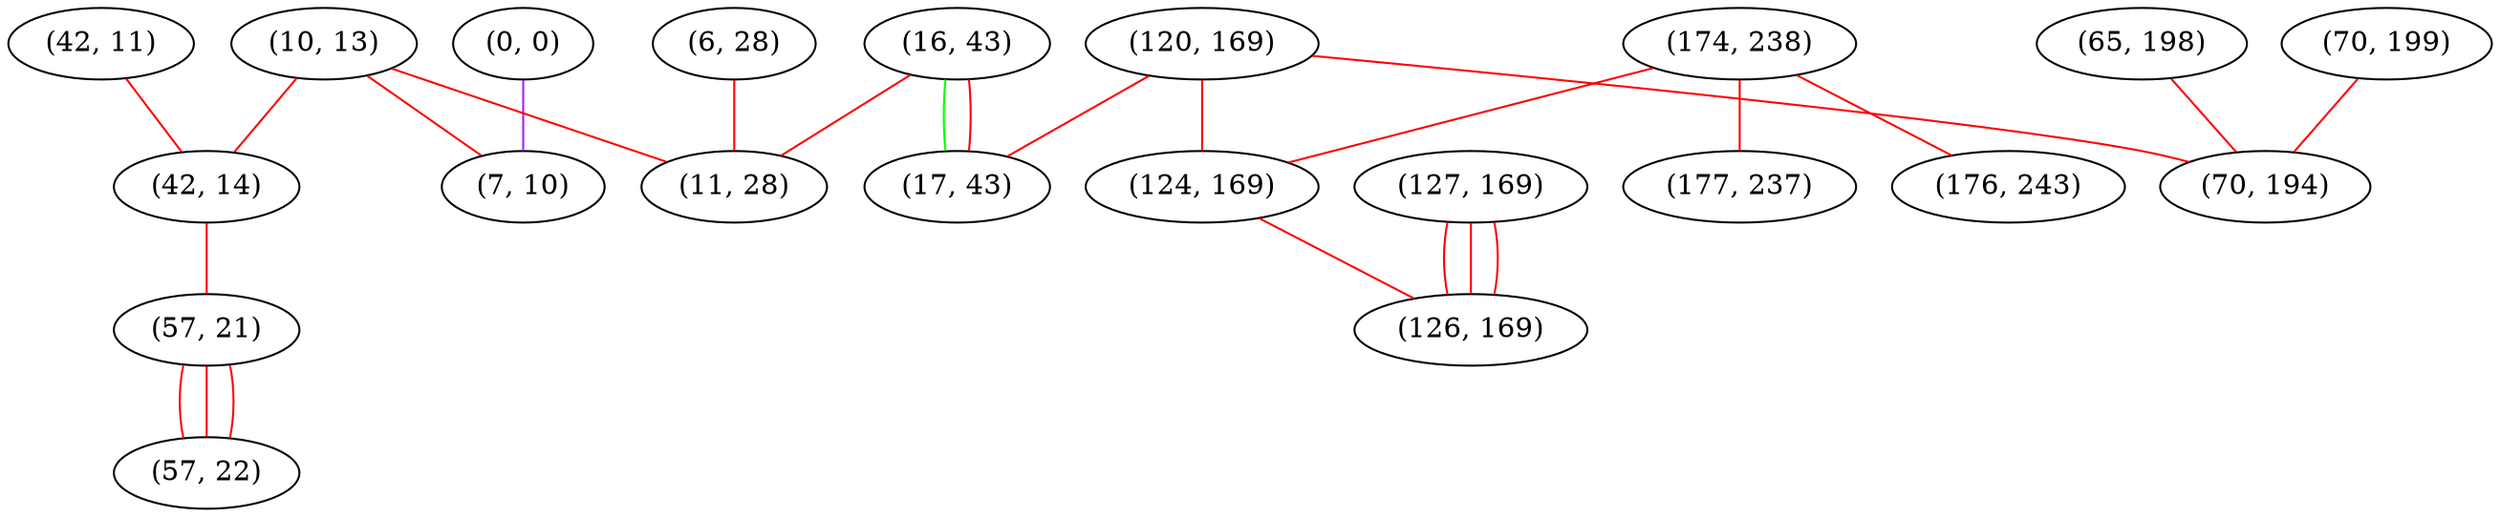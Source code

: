graph "" {
"(120, 169)";
"(16, 43)";
"(0, 0)";
"(42, 11)";
"(127, 169)";
"(6, 28)";
"(10, 13)";
"(17, 43)";
"(11, 28)";
"(70, 199)";
"(42, 14)";
"(65, 198)";
"(174, 238)";
"(7, 10)";
"(124, 169)";
"(70, 194)";
"(57, 21)";
"(176, 243)";
"(57, 22)";
"(126, 169)";
"(177, 237)";
"(120, 169)" -- "(70, 194)"  [color=red, key=0, weight=1];
"(120, 169)" -- "(17, 43)"  [color=red, key=0, weight=1];
"(120, 169)" -- "(124, 169)"  [color=red, key=0, weight=1];
"(16, 43)" -- "(17, 43)"  [color=green, key=0, weight=2];
"(16, 43)" -- "(17, 43)"  [color=red, key=1, weight=1];
"(16, 43)" -- "(11, 28)"  [color=red, key=0, weight=1];
"(0, 0)" -- "(7, 10)"  [color=purple, key=0, weight=4];
"(42, 11)" -- "(42, 14)"  [color=red, key=0, weight=1];
"(127, 169)" -- "(126, 169)"  [color=red, key=0, weight=1];
"(127, 169)" -- "(126, 169)"  [color=red, key=1, weight=1];
"(127, 169)" -- "(126, 169)"  [color=red, key=2, weight=1];
"(6, 28)" -- "(11, 28)"  [color=red, key=0, weight=1];
"(10, 13)" -- "(42, 14)"  [color=red, key=0, weight=1];
"(10, 13)" -- "(11, 28)"  [color=red, key=0, weight=1];
"(10, 13)" -- "(7, 10)"  [color=red, key=0, weight=1];
"(70, 199)" -- "(70, 194)"  [color=red, key=0, weight=1];
"(42, 14)" -- "(57, 21)"  [color=red, key=0, weight=1];
"(65, 198)" -- "(70, 194)"  [color=red, key=0, weight=1];
"(174, 238)" -- "(177, 237)"  [color=red, key=0, weight=1];
"(174, 238)" -- "(176, 243)"  [color=red, key=0, weight=1];
"(174, 238)" -- "(124, 169)"  [color=red, key=0, weight=1];
"(124, 169)" -- "(126, 169)"  [color=red, key=0, weight=1];
"(57, 21)" -- "(57, 22)"  [color=red, key=0, weight=1];
"(57, 21)" -- "(57, 22)"  [color=red, key=1, weight=1];
"(57, 21)" -- "(57, 22)"  [color=red, key=2, weight=1];
}
